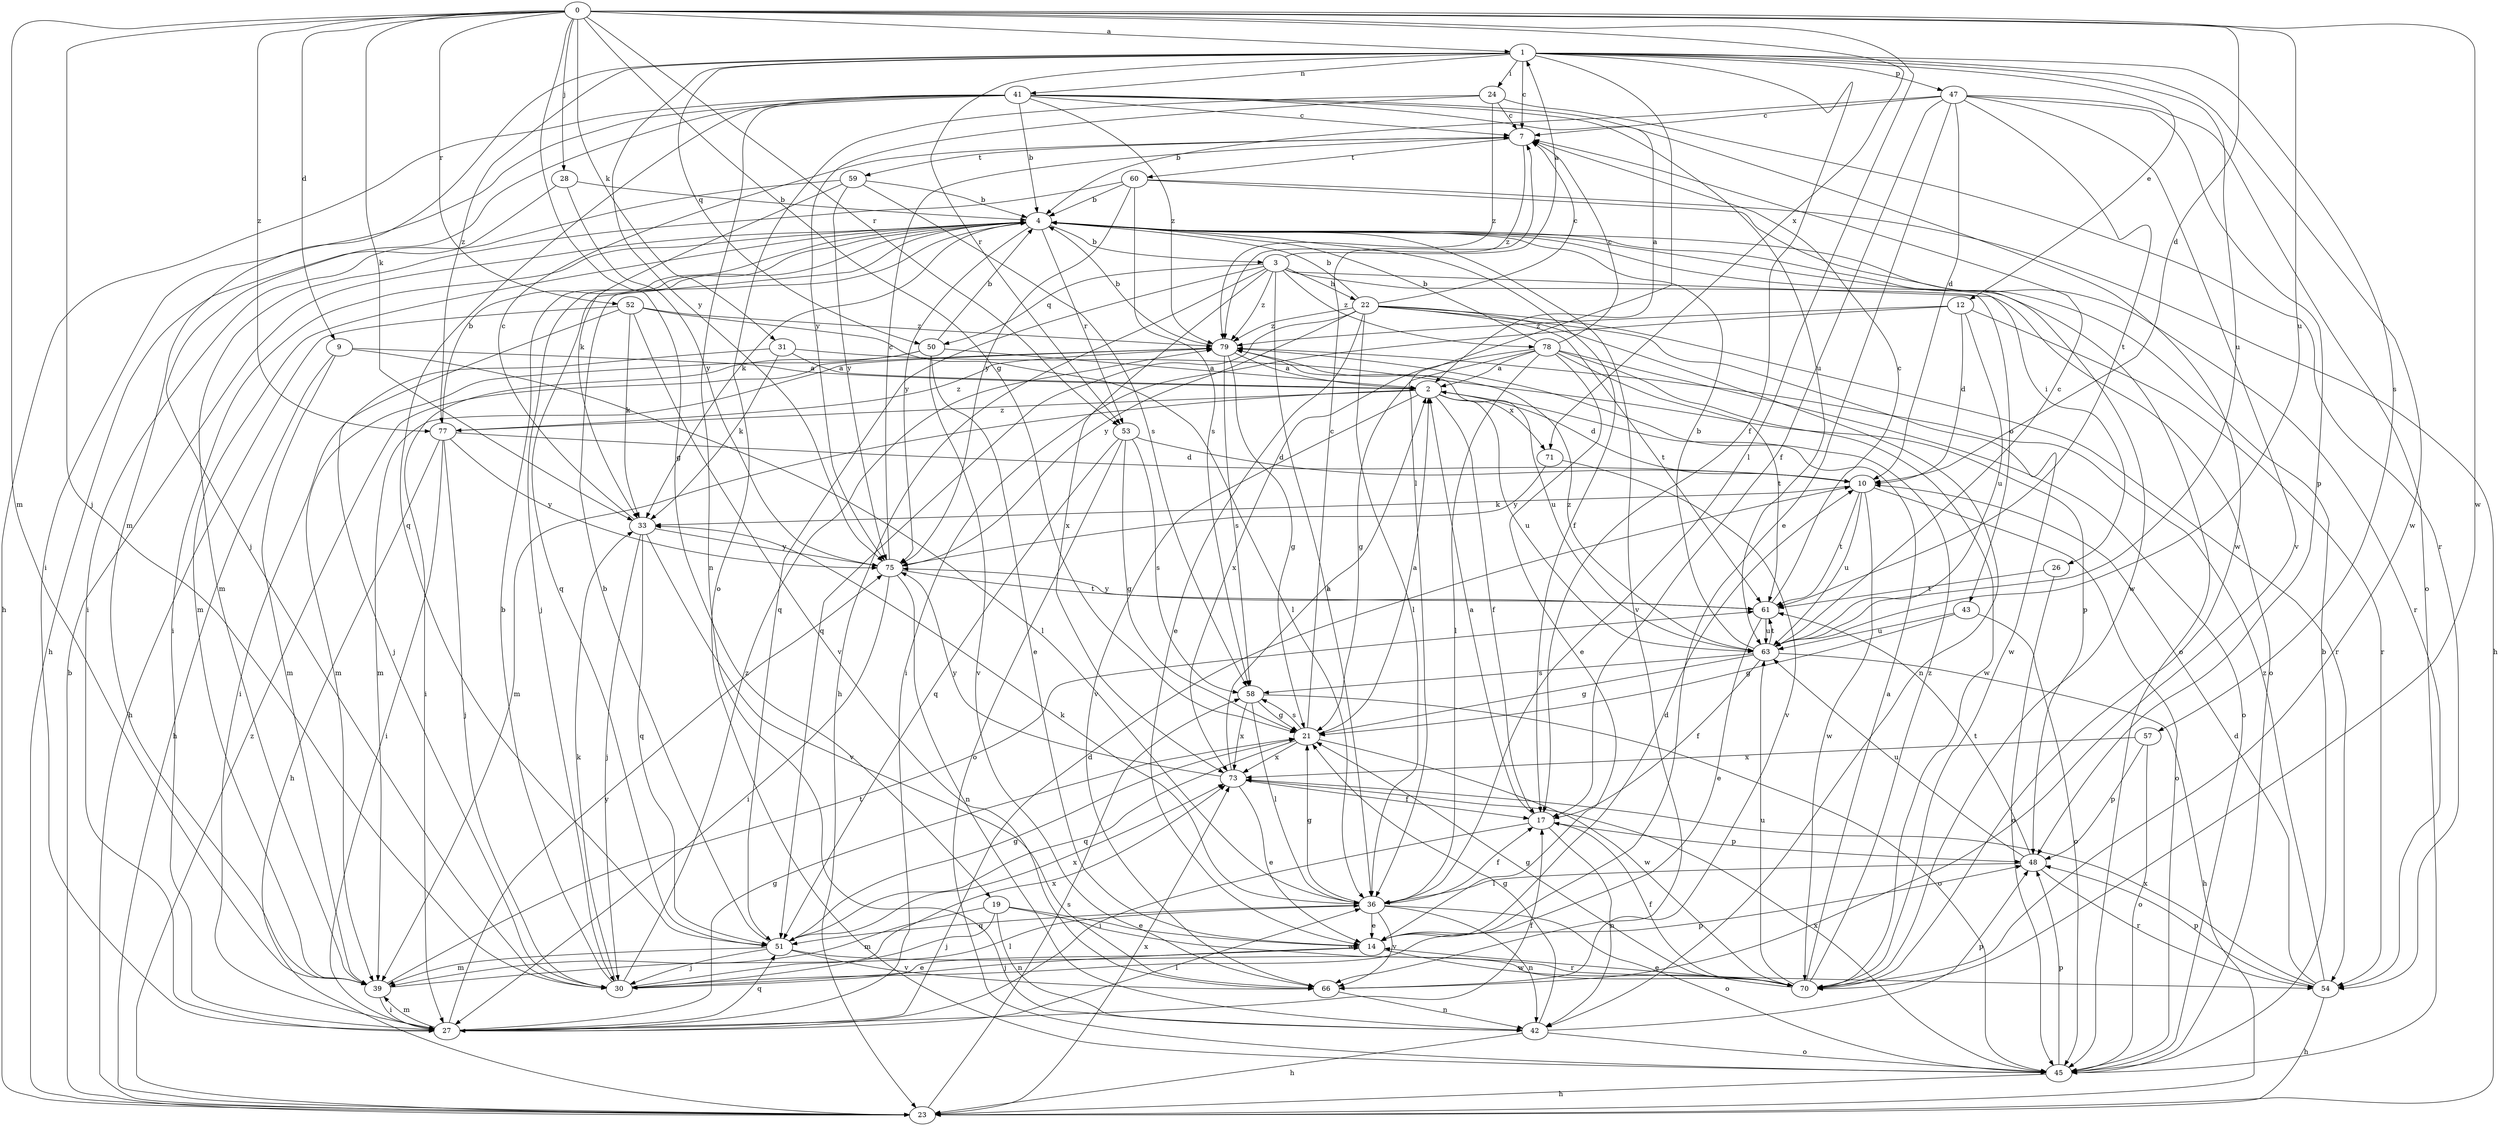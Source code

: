 strict digraph  {
0;
1;
2;
3;
4;
7;
9;
10;
12;
14;
17;
19;
21;
22;
23;
24;
26;
27;
28;
30;
31;
33;
36;
39;
41;
42;
43;
45;
47;
48;
50;
51;
52;
53;
54;
57;
58;
59;
60;
61;
63;
66;
70;
71;
73;
75;
77;
78;
79;
0 -> 1  [label=a];
0 -> 9  [label=d];
0 -> 10  [label=d];
0 -> 19  [label=g];
0 -> 21  [label=g];
0 -> 28  [label=j];
0 -> 30  [label=j];
0 -> 31  [label=k];
0 -> 33  [label=k];
0 -> 36  [label=l];
0 -> 39  [label=m];
0 -> 52  [label=r];
0 -> 53  [label=r];
0 -> 63  [label=u];
0 -> 70  [label=w];
0 -> 71  [label=x];
0 -> 77  [label=z];
1 -> 7  [label=c];
1 -> 12  [label=e];
1 -> 17  [label=f];
1 -> 24  [label=i];
1 -> 36  [label=l];
1 -> 39  [label=m];
1 -> 41  [label=n];
1 -> 47  [label=p];
1 -> 50  [label=q];
1 -> 53  [label=r];
1 -> 57  [label=s];
1 -> 63  [label=u];
1 -> 70  [label=w];
1 -> 75  [label=y];
1 -> 77  [label=z];
2 -> 10  [label=d];
2 -> 17  [label=f];
2 -> 39  [label=m];
2 -> 63  [label=u];
2 -> 66  [label=v];
2 -> 71  [label=x];
2 -> 77  [label=z];
3 -> 1  [label=a];
3 -> 22  [label=h];
3 -> 23  [label=h];
3 -> 36  [label=l];
3 -> 43  [label=o];
3 -> 45  [label=o];
3 -> 50  [label=q];
3 -> 51  [label=q];
3 -> 73  [label=x];
3 -> 78  [label=z];
3 -> 79  [label=z];
4 -> 3  [label=b];
4 -> 17  [label=f];
4 -> 26  [label=i];
4 -> 27  [label=i];
4 -> 30  [label=j];
4 -> 33  [label=k];
4 -> 39  [label=m];
4 -> 45  [label=o];
4 -> 51  [label=q];
4 -> 53  [label=r];
4 -> 54  [label=r];
4 -> 66  [label=v];
4 -> 75  [label=y];
7 -> 59  [label=t];
7 -> 60  [label=t];
7 -> 79  [label=z];
9 -> 2  [label=a];
9 -> 23  [label=h];
9 -> 36  [label=l];
9 -> 39  [label=m];
10 -> 33  [label=k];
10 -> 45  [label=o];
10 -> 61  [label=t];
10 -> 63  [label=u];
10 -> 70  [label=w];
12 -> 10  [label=d];
12 -> 27  [label=i];
12 -> 54  [label=r];
12 -> 63  [label=u];
12 -> 79  [label=z];
14 -> 10  [label=d];
14 -> 30  [label=j];
14 -> 70  [label=w];
17 -> 2  [label=a];
17 -> 27  [label=i];
17 -> 42  [label=n];
17 -> 48  [label=p];
19 -> 14  [label=e];
19 -> 30  [label=j];
19 -> 39  [label=m];
19 -> 42  [label=n];
19 -> 70  [label=w];
21 -> 2  [label=a];
21 -> 7  [label=c];
21 -> 51  [label=q];
21 -> 58  [label=s];
21 -> 70  [label=w];
21 -> 73  [label=x];
22 -> 4  [label=b];
22 -> 7  [label=c];
22 -> 14  [label=e];
22 -> 36  [label=l];
22 -> 42  [label=n];
22 -> 51  [label=q];
22 -> 54  [label=r];
22 -> 61  [label=t];
22 -> 70  [label=w];
22 -> 75  [label=y];
22 -> 79  [label=z];
23 -> 4  [label=b];
23 -> 58  [label=s];
23 -> 73  [label=x];
23 -> 79  [label=z];
24 -> 7  [label=c];
24 -> 45  [label=o];
24 -> 54  [label=r];
24 -> 75  [label=y];
24 -> 79  [label=z];
26 -> 45  [label=o];
26 -> 61  [label=t];
27 -> 10  [label=d];
27 -> 17  [label=f];
27 -> 21  [label=g];
27 -> 36  [label=l];
27 -> 39  [label=m];
27 -> 51  [label=q];
27 -> 75  [label=y];
28 -> 4  [label=b];
28 -> 23  [label=h];
28 -> 75  [label=y];
30 -> 4  [label=b];
30 -> 14  [label=e];
30 -> 33  [label=k];
30 -> 48  [label=p];
30 -> 73  [label=x];
30 -> 79  [label=z];
31 -> 2  [label=a];
31 -> 27  [label=i];
31 -> 33  [label=k];
31 -> 48  [label=p];
33 -> 7  [label=c];
33 -> 30  [label=j];
33 -> 51  [label=q];
33 -> 66  [label=v];
33 -> 75  [label=y];
36 -> 14  [label=e];
36 -> 17  [label=f];
36 -> 21  [label=g];
36 -> 33  [label=k];
36 -> 42  [label=n];
36 -> 45  [label=o];
36 -> 51  [label=q];
36 -> 66  [label=v];
39 -> 27  [label=i];
39 -> 36  [label=l];
39 -> 61  [label=t];
41 -> 2  [label=a];
41 -> 4  [label=b];
41 -> 7  [label=c];
41 -> 23  [label=h];
41 -> 27  [label=i];
41 -> 30  [label=j];
41 -> 42  [label=n];
41 -> 51  [label=q];
41 -> 63  [label=u];
41 -> 70  [label=w];
41 -> 79  [label=z];
42 -> 21  [label=g];
42 -> 23  [label=h];
42 -> 45  [label=o];
42 -> 48  [label=p];
43 -> 21  [label=g];
43 -> 45  [label=o];
43 -> 63  [label=u];
45 -> 4  [label=b];
45 -> 23  [label=h];
45 -> 48  [label=p];
45 -> 73  [label=x];
47 -> 4  [label=b];
47 -> 7  [label=c];
47 -> 10  [label=d];
47 -> 14  [label=e];
47 -> 17  [label=f];
47 -> 45  [label=o];
47 -> 48  [label=p];
47 -> 61  [label=t];
47 -> 66  [label=v];
48 -> 36  [label=l];
48 -> 54  [label=r];
48 -> 61  [label=t];
48 -> 63  [label=u];
50 -> 2  [label=a];
50 -> 4  [label=b];
50 -> 14  [label=e];
50 -> 27  [label=i];
50 -> 39  [label=m];
50 -> 66  [label=v];
51 -> 4  [label=b];
51 -> 21  [label=g];
51 -> 30  [label=j];
51 -> 39  [label=m];
51 -> 54  [label=r];
51 -> 66  [label=v];
51 -> 73  [label=x];
52 -> 23  [label=h];
52 -> 30  [label=j];
52 -> 33  [label=k];
52 -> 36  [label=l];
52 -> 66  [label=v];
52 -> 79  [label=z];
53 -> 10  [label=d];
53 -> 21  [label=g];
53 -> 45  [label=o];
53 -> 51  [label=q];
53 -> 58  [label=s];
54 -> 10  [label=d];
54 -> 23  [label=h];
54 -> 48  [label=p];
54 -> 73  [label=x];
54 -> 79  [label=z];
57 -> 45  [label=o];
57 -> 48  [label=p];
57 -> 73  [label=x];
58 -> 21  [label=g];
58 -> 36  [label=l];
58 -> 45  [label=o];
58 -> 73  [label=x];
59 -> 4  [label=b];
59 -> 27  [label=i];
59 -> 33  [label=k];
59 -> 58  [label=s];
59 -> 75  [label=y];
60 -> 4  [label=b];
60 -> 23  [label=h];
60 -> 39  [label=m];
60 -> 58  [label=s];
60 -> 70  [label=w];
60 -> 75  [label=y];
61 -> 7  [label=c];
61 -> 14  [label=e];
61 -> 63  [label=u];
61 -> 75  [label=y];
63 -> 4  [label=b];
63 -> 7  [label=c];
63 -> 17  [label=f];
63 -> 21  [label=g];
63 -> 23  [label=h];
63 -> 58  [label=s];
63 -> 61  [label=t];
63 -> 79  [label=z];
66 -> 42  [label=n];
70 -> 2  [label=a];
70 -> 14  [label=e];
70 -> 17  [label=f];
70 -> 21  [label=g];
70 -> 63  [label=u];
70 -> 79  [label=z];
71 -> 66  [label=v];
71 -> 75  [label=y];
73 -> 2  [label=a];
73 -> 14  [label=e];
73 -> 17  [label=f];
73 -> 75  [label=y];
75 -> 7  [label=c];
75 -> 27  [label=i];
75 -> 42  [label=n];
75 -> 61  [label=t];
77 -> 4  [label=b];
77 -> 10  [label=d];
77 -> 23  [label=h];
77 -> 27  [label=i];
77 -> 30  [label=j];
77 -> 75  [label=y];
77 -> 79  [label=z];
78 -> 2  [label=a];
78 -> 4  [label=b];
78 -> 7  [label=c];
78 -> 14  [label=e];
78 -> 21  [label=g];
78 -> 36  [label=l];
78 -> 45  [label=o];
78 -> 61  [label=t];
78 -> 70  [label=w];
78 -> 73  [label=x];
79 -> 2  [label=a];
79 -> 4  [label=b];
79 -> 21  [label=g];
79 -> 39  [label=m];
79 -> 58  [label=s];
79 -> 63  [label=u];
}
